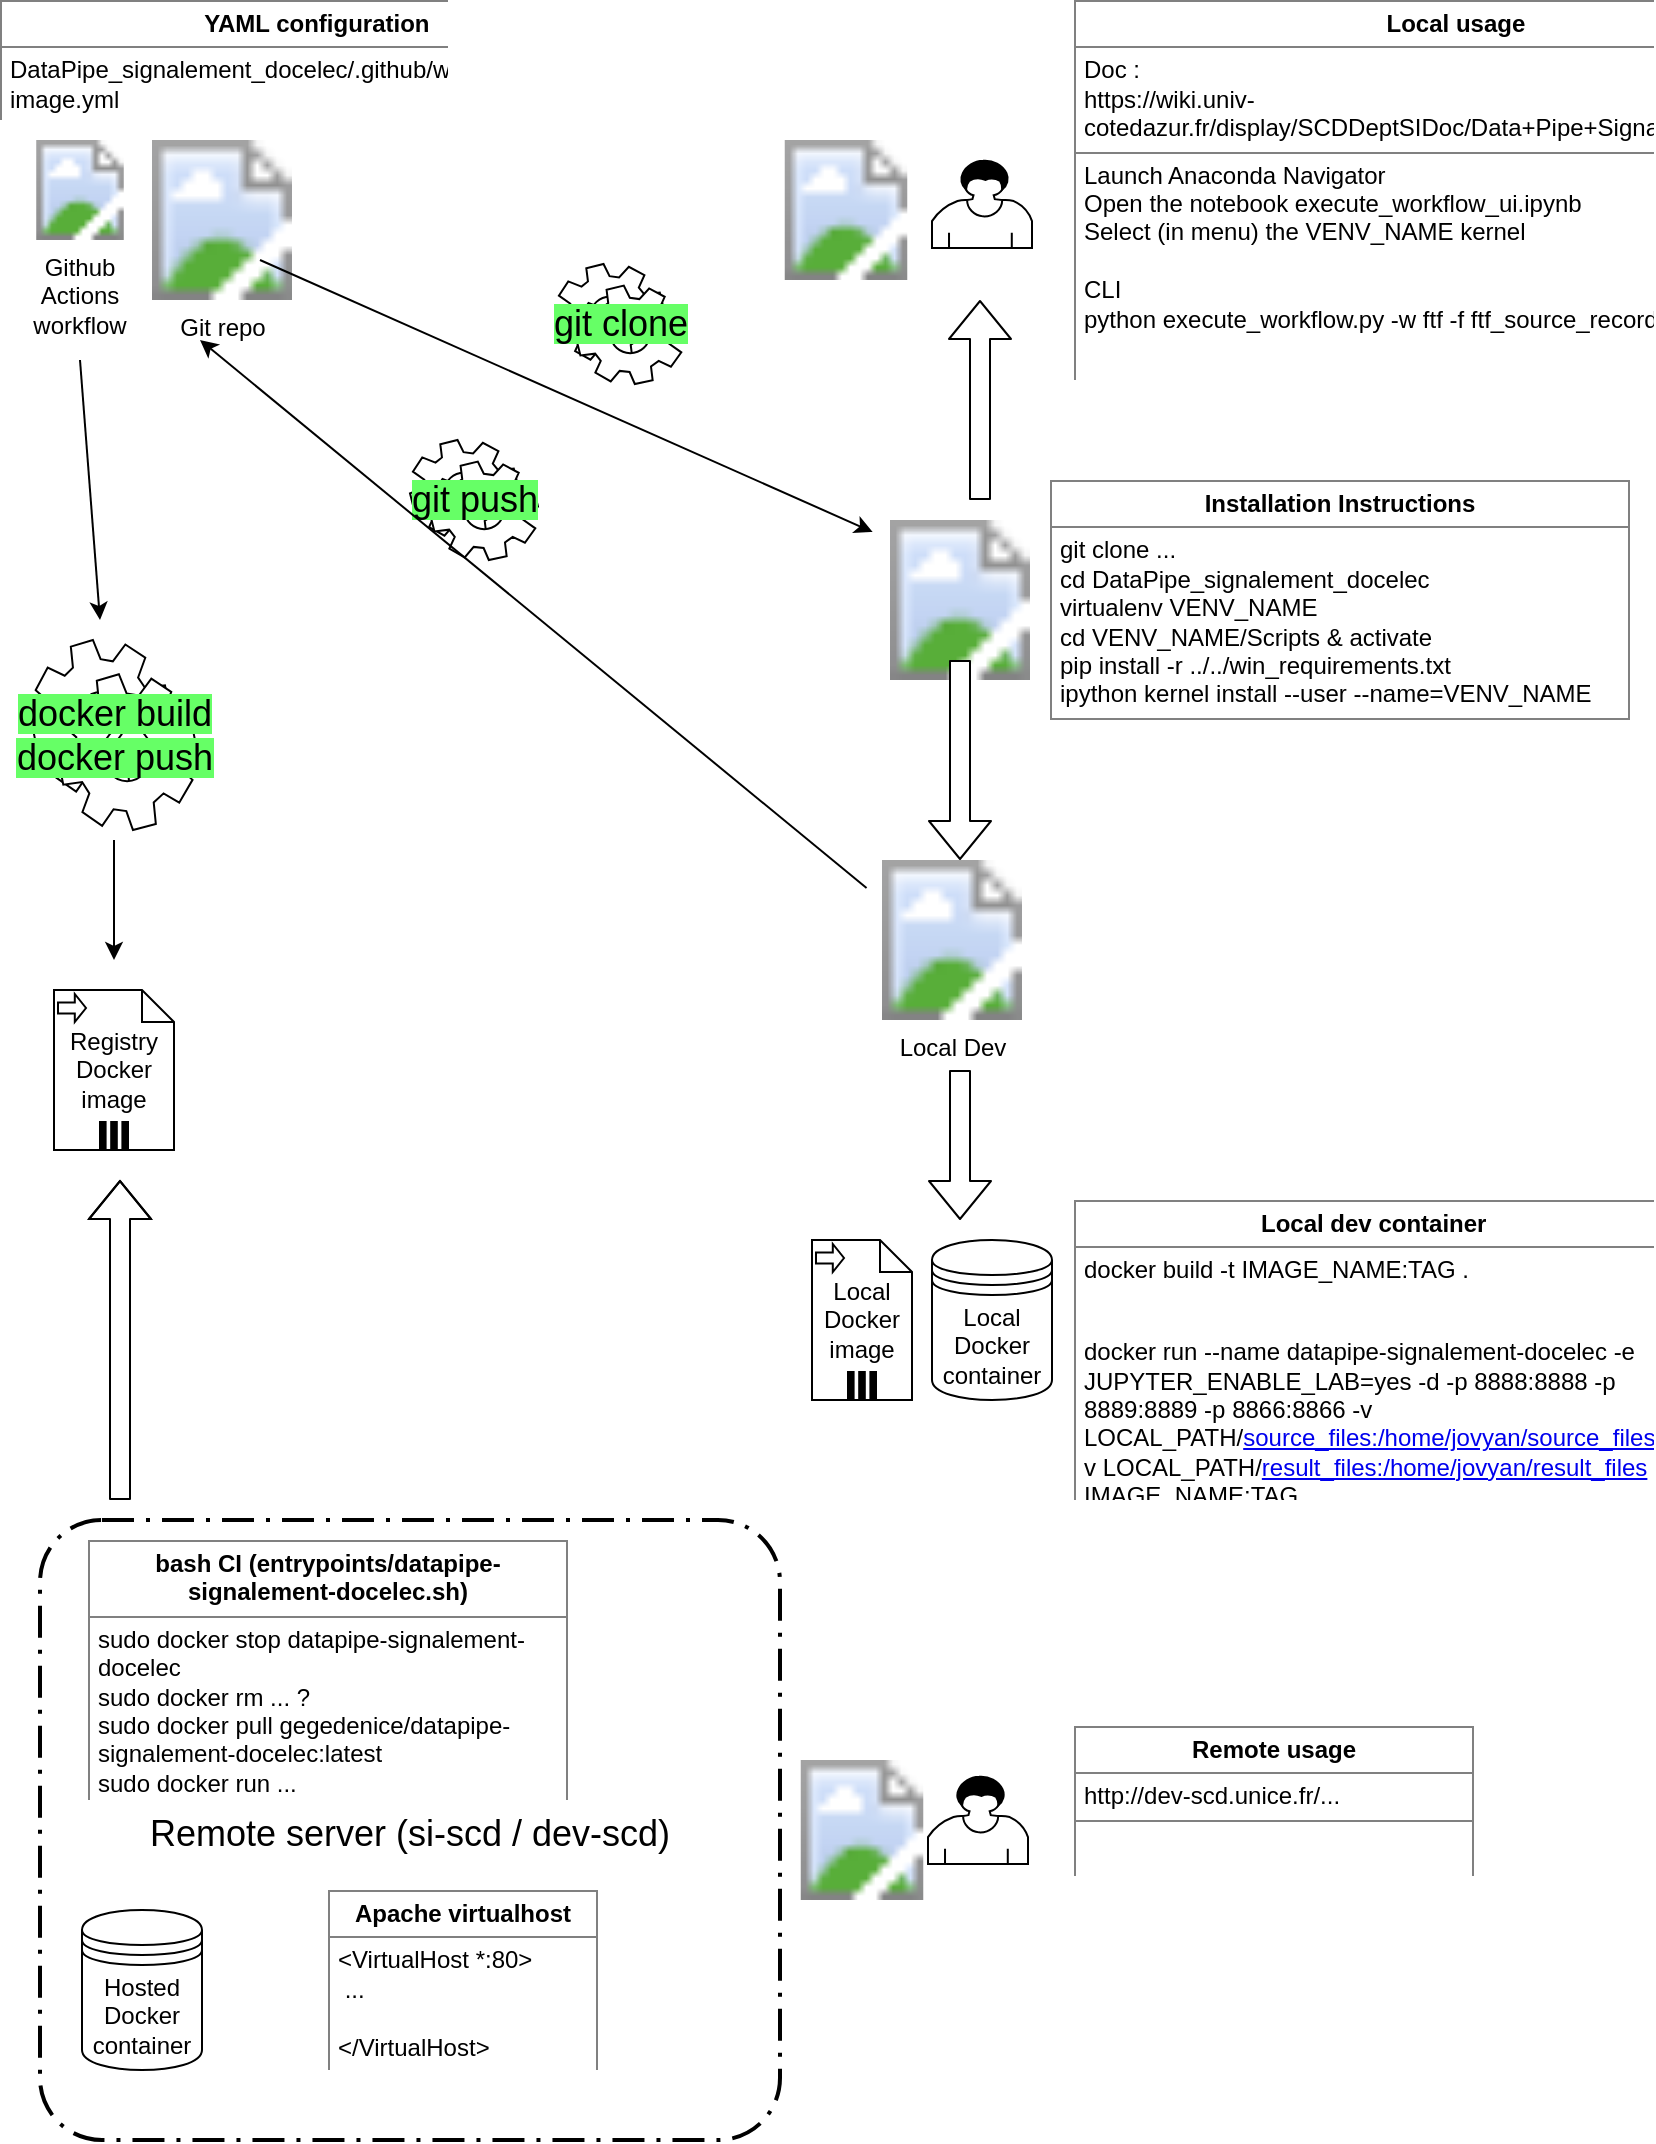 <mxGraphModel dx="1164" dy="747" grid="1" gridSize="10" guides="1" tooltips="1" connect="1" arrows="1" fold="1" page="1" pageScale="1" pageWidth="827" pageHeight="1169" background="#ffffff"><root><mxCell id="0"/><mxCell id="1" parent="0"/><mxCell id="29" value="&lt;table style=&quot;width: 100% ; height: 100% ; border-collapse: collapse&quot; width=&quot;100%&quot; cellpadding=&quot;4&quot; border=&quot;1&quot;&gt;&lt;tbody&gt;&lt;tr&gt;&lt;th align=&quot;center&quot;&gt;YAML configuration&lt;br&gt;&lt;/th&gt;&lt;/tr&gt;&lt;tr align=&quot;left&quot;&gt;&lt;td&gt;DataPipe_signalement_docelec/.github/wotkflows/docker-image.yml&lt;/td&gt;&lt;/tr&gt;&lt;tr align=&quot;left&quot;&gt;&lt;td&gt;&lt;br&gt;&lt;br&gt;&lt;/td&gt;&lt;/tr&gt;&lt;/tbody&gt;&lt;/table&gt;" style="text;html=1;strokeColor=none;fillColor=none;overflow=fill;whiteSpace=wrap;" parent="1" vertex="1"><mxGeometry y="10" width="224" height="60" as="geometry"/></mxCell><mxCell id="3" value="Git repo" style="image;html=1;labelBackgroundColor=#ffffff;image=https://raw.githubusercontent.com/jgraph/mxgraph/master/javascript/examples/grapheditor/www/stencils//clipart/Full_Folder_128x128.png" parent="1" vertex="1"><mxGeometry x="71" y="80" width="80" height="80" as="geometry"/></mxCell><mxCell id="5" value="&lt;table style=&quot;width: 100% ; height: 100% ; border-collapse: collapse&quot; width=&quot;100%&quot; cellpadding=&quot;4&quot; border=&quot;1&quot;&gt;&lt;tbody&gt;&lt;tr&gt;&lt;th align=&quot;center&quot;&gt;Installation Instructions&lt;br&gt;&lt;/th&gt;&lt;/tr&gt;&lt;tr align=&quot;left&quot;&gt;&lt;td&gt;git clone ...&lt;br&gt;cd DataPipe_signalement_docelec&lt;br&gt;virtualenv VENV_NAME&lt;br&gt;cd VENV_NAME/Scripts &amp;amp; activate&lt;br&gt;pip install -r ../../win_requirements.txt&lt;br&gt;&lt;div&gt;&lt;div&gt;&lt;span&gt;ipython kernel install --user --name=VENV_NAME&lt;/span&gt;&lt;/div&gt;&lt;/div&gt;&lt;/td&gt;&lt;/tr&gt;&lt;tr align=&quot;left&quot;&gt;&lt;td&gt;&lt;br&gt;&lt;br&gt;&lt;/td&gt;&lt;/tr&gt;&lt;/tbody&gt;&lt;/table&gt;" style="text;html=1;strokeColor=none;fillColor=none;overflow=fill;" parent="1" vertex="1"><mxGeometry x="525" y="250" width="290" height="120" as="geometry"/></mxCell><mxCell id="6" value="Local Dev" style="image;html=1;labelBackgroundColor=#ffffff;image=https://raw.githubusercontent.com/jgraph/mxgraph/master/javascript/examples/grapheditor/www/stencils//clipart/Gear_128x128.png" parent="1" vertex="1"><mxGeometry x="436" y="440" width="80" height="80" as="geometry"/></mxCell><mxCell id="8" value="&lt;table style=&quot;width: 100% ; height: 100% ; border-collapse: collapse&quot; width=&quot;100%&quot; cellpadding=&quot;4&quot; border=&quot;1&quot;&gt;&lt;tbody&gt;&lt;tr&gt;&lt;th align=&quot;center&quot;&gt;Local usage&lt;br&gt;&lt;/th&gt;&lt;/tr&gt;&lt;tr align=&quot;left&quot;&gt;&lt;td&gt;Doc : &lt;br&gt;&lt;div&gt;&lt;div&gt;&lt;span&gt;https://wiki.univ-cotedazur.fr/display/SCDDeptSIDoc/Data+Pipe+Signalement+docelec&lt;/span&gt;&lt;/div&gt;&lt;/div&gt;&lt;/td&gt;&lt;/tr&gt;&lt;tr align=&quot;left&quot;&gt;&lt;td&gt;Launch Anaconda Navigator &lt;br&gt;Open the notebook execute_workflow_ui.ipynb&lt;br&gt;Select (in menu) the VENV_NAME kernel&lt;br&gt;&lt;br&gt;CLI&lt;br&gt;python execute_workflow.py -w ftf -f ftf_source_records.csv&lt;br&gt;&lt;br&gt;&lt;table&gt;&lt;tbody&gt;&lt;tr align=&quot;left&quot;&gt;&lt;td&gt;&lt;br&gt;&lt;/td&gt;&lt;/tr&gt;&lt;/tbody&gt;&lt;/table&gt;&lt;/td&gt;&lt;/tr&gt;&lt;/tbody&gt;&lt;/table&gt;" style="text;html=1;strokeColor=none;fillColor=none;overflow=fill;whiteSpace=wrap;" parent="1" vertex="1"><mxGeometry x="537" y="10" width="290" height="190" as="geometry"/></mxCell><mxCell id="14" value="" style="image;html=1;labelBackgroundColor=#ffffff;image=https://raw.githubusercontent.com/jgraph/mxgraph/master/javascript/examples/grapheditor/www/stencils//clipart/Monitor_Tower_128x128.png" parent="1" vertex="1"><mxGeometry x="440" y="270" width="80" height="80" as="geometry"/></mxCell><mxCell id="19" value="" style="shape=mxgraph.bpmn.user_task;html=1;" parent="1" vertex="1"><mxGeometry x="466" y="90" width="50" height="44" as="geometry"/></mxCell><mxCell id="23" value="Github Actions workflow" style="image;html=1;labelBackgroundColor=#ffffff;image=https://raw.githubusercontent.com/jgraph/mxgraph/master/javascript/examples/grapheditor/www/stencils//clipart/Gear_128x128.png;whiteSpace=wrap;" parent="1" vertex="1"><mxGeometry x="10" y="80" width="60" height="50" as="geometry"/></mxCell><mxCell id="24" value="Local Docker container" style="shape=datastore;whiteSpace=wrap;html=1;" parent="1" vertex="1"><mxGeometry x="466" y="630" width="60" height="80" as="geometry"/></mxCell><mxCell id="25" value="Local Docker image" style="shape=note;whiteSpace=wrap;size=16;html=1;" parent="1" vertex="1"><mxGeometry x="406" y="630" width="50" height="80" as="geometry"/></mxCell><mxCell id="26" value="" style="html=1;shape=singleArrow;arrowWidth=0.4;arrowSize=0.4;" parent="25" vertex="1"><mxGeometry width="14" height="14" relative="1" as="geometry"><mxPoint x="2" y="2" as="offset"/></mxGeometry></mxCell><mxCell id="27" value="" style="html=1;whiteSpace=wrap;shape=parallelMarker;" parent="25" vertex="1"><mxGeometry x="0.5" y="1" width="14" height="14" relative="1" as="geometry"><mxPoint x="-7" y="-14" as="offset"/></mxGeometry></mxCell><mxCell id="28" value="&lt;table style=&quot;width: 100% ; height: 100% ; border-collapse: collapse&quot; width=&quot;100%&quot; cellpadding=&quot;4&quot; border=&quot;1&quot;&gt;&lt;tbody&gt;&lt;tr&gt;&lt;th align=&quot;center&quot;&gt;Local dev container&lt;br&gt;&lt;/th&gt;&lt;/tr&gt;&lt;tr align=&quot;left&quot;&gt;&lt;td&gt;&lt;span&gt;docker build -t IMAGE_NAME:TAG .&lt;br&gt;&lt;/span&gt;&lt;br&gt;&lt;p&gt;docker run --name datapipe-signalement-docelec&amp;nbsp;&lt;span&gt;-e JUPYTER_ENABLE_LAB=yes&amp;nbsp;&lt;/span&gt;-d -p 8888:8888 -p 8889:8889 -p 8866:8866 -v LOCAL_PATH/&lt;a href=&quot;http://source_files/source_files&quot; target=&quot;_blank&quot;&gt;source_files:/home/jovyan/source_files&lt;/a&gt;-v LOCAL_PATH/&lt;a href=&quot;http://result_files/result_files%20jupyter-voila&quot; target=&quot;_blank&quot;&gt;result_files:/home/jovyan/result_files &lt;/a&gt;IMAGE_NAME:TAG&lt;/p&gt;&lt;p&gt;&lt;br&gt;&lt;br&gt;&lt;/p&gt;&lt;/td&gt;&lt;/tr&gt;&lt;tr align=&quot;left&quot;&gt;&lt;td&gt;&lt;br&gt;&lt;br&gt;&lt;/td&gt;&lt;/tr&gt;&lt;/tbody&gt;&lt;/table&gt;" style="text;html=1;strokeColor=none;fillColor=none;overflow=fill;whiteSpace=wrap;" parent="1" vertex="1"><mxGeometry x="537" y="610" width="290" height="150" as="geometry"/></mxCell><mxCell id="31" value="Registry Docker image" style="shape=note;whiteSpace=wrap;size=16;html=1;" parent="1" vertex="1"><mxGeometry x="27" y="505" width="60" height="80" as="geometry"/></mxCell><mxCell id="32" value="" style="html=1;shape=singleArrow;arrowWidth=0.4;arrowSize=0.4;" parent="31" vertex="1"><mxGeometry width="14" height="14" relative="1" as="geometry"><mxPoint x="2" y="2" as="offset"/></mxGeometry></mxCell><mxCell id="33" value="" style="html=1;whiteSpace=wrap;shape=parallelMarker;" parent="31" vertex="1"><mxGeometry x="0.5" y="1" width="14" height="14" relative="1" as="geometry"><mxPoint x="-7" y="-14" as="offset"/></mxGeometry></mxCell><mxCell id="44" value="Remote server (si-scd / dev-scd)" style="rounded=1;arcSize=10;dashed=1;strokeColor=#000000;fillColor=none;gradientColor=none;dashPattern=8 3 1 3;strokeWidth=2;fontSize=18;" parent="1" vertex="1"><mxGeometry x="20" y="770" width="370" height="310" as="geometry"/></mxCell><mxCell id="45" value="&lt;table style=&quot;width: 100% ; height: 100% ; border-collapse: collapse&quot; width=&quot;100%&quot; cellpadding=&quot;4&quot; border=&quot;1&quot;&gt;&lt;tbody&gt;&lt;tr&gt;&lt;th align=&quot;center&quot;&gt;bash CI (entrypoints/datapipe-signalement-docelec.sh)&lt;br&gt;&lt;/th&gt;&lt;/tr&gt;&lt;tr align=&quot;left&quot;&gt;&lt;td&gt;sudo docker stop datapipe-signalement-docelec&lt;br&gt;sudo docker rm ... ?&lt;br&gt;sudo docker pull gegedenice/datapipe-signalement-docelec:latest&lt;br&gt;sudo docker run ...&lt;br&gt;&lt;br&gt;&lt;/td&gt;&lt;/tr&gt;&lt;tr align=&quot;left&quot;&gt;&lt;td&gt;&lt;br&gt;&lt;br&gt;&lt;/td&gt;&lt;/tr&gt;&lt;/tbody&gt;&lt;/table&gt;" style="text;html=1;strokeColor=none;fillColor=none;overflow=fill;whiteSpace=wrap;" parent="1" vertex="1"><mxGeometry x="44" y="780" width="240" height="130" as="geometry"/></mxCell><mxCell id="46" value="Hosted Docker container" style="shape=datastore;whiteSpace=wrap;html=1;" parent="1" vertex="1"><mxGeometry x="41" y="965" width="60" height="80" as="geometry"/></mxCell><mxCell id="47" value="&lt;table style=&quot;width: 100% ; height: 100% ; border-collapse: collapse&quot; width=&quot;100%&quot; cellpadding=&quot;4&quot; border=&quot;1&quot;&gt;&lt;tbody&gt;&lt;tr&gt;&lt;th align=&quot;center&quot;&gt;Apache virtualhost&lt;br&gt;&lt;/th&gt;&lt;/tr&gt;&lt;tr align=&quot;left&quot;&gt;&lt;td&gt;&lt;span&gt;&amp;lt;VirtualHost *:80&amp;gt;&lt;br&gt;&amp;nbsp;...&lt;br&gt;&lt;/span&gt;&lt;br&gt;&lt;span&gt;&lt;span&gt;&amp;lt;/VirtualHost&amp;gt;&lt;/span&gt;&lt;/span&gt;&lt;/td&gt;&lt;/tr&gt;&lt;tr align=&quot;left&quot;&gt;&lt;td&gt;&lt;br&gt;&lt;br&gt;&lt;/td&gt;&lt;/tr&gt;&lt;/tbody&gt;&lt;/table&gt;" style="text;html=1;strokeColor=none;fillColor=none;overflow=fill;whiteSpace=wrap;" parent="1" vertex="1"><mxGeometry x="164" y="955" width="135" height="90" as="geometry"/></mxCell><mxCell id="51" value="&lt;span style=&quot;background-color: rgb(102 , 255 , 102)&quot;&gt;git push&lt;/span&gt;" style="shape=mxgraph.bpmn.service_task;html=1;fontSize=18;" parent="1" vertex="1"><mxGeometry x="205" y="230" width="64" height="60" as="geometry"/></mxCell><mxCell id="53" value="&lt;div&gt;&lt;span style=&quot;background-color: rgb(102 , 255 , 102)&quot;&gt;docker build&lt;/span&gt;&lt;/div&gt;&lt;div&gt;&lt;span style=&quot;background-color: rgb(102 , 255 , 102)&quot;&gt;docker push&lt;br&gt;&lt;/span&gt;&lt;/div&gt;&lt;div&gt;&lt;span style=&quot;background-color: rgb(102 , 255 , 102)&quot;&gt;&lt;/span&gt;&lt;/div&gt;" style="shape=mxgraph.bpmn.service_task;html=1;fontSize=18;" parent="1" vertex="1"><mxGeometry x="16" y="330" width="82" height="95" as="geometry"/></mxCell><mxCell id="54" value="" style="shape=mxgraph.bpmn.user_task;html=1;" parent="1" vertex="1"><mxGeometry x="464" y="898" width="50" height="44" as="geometry"/></mxCell><mxCell id="55" value="&lt;table style=&quot;width: 100% ; height: 100% ; border-collapse: collapse&quot; width=&quot;100%&quot; cellpadding=&quot;4&quot; border=&quot;1&quot;&gt;&lt;tbody&gt;&lt;tr&gt;&lt;th align=&quot;center&quot;&gt;Remote usage&lt;br&gt;&lt;/th&gt;&lt;/tr&gt;&lt;tr align=&quot;left&quot;&gt;&lt;td&gt;http://dev-scd.unice.fr/...&lt;/td&gt;&lt;/tr&gt;&lt;tr align=&quot;left&quot;&gt;&lt;td&gt;&lt;br&gt;&lt;br&gt;&lt;table&gt;&lt;tbody&gt;&lt;tr align=&quot;left&quot;&gt;&lt;td&gt;&lt;br&gt;&lt;/td&gt;&lt;/tr&gt;&lt;/tbody&gt;&lt;/table&gt;&lt;/td&gt;&lt;/tr&gt;&lt;/tbody&gt;&lt;/table&gt;" style="text;html=1;strokeColor=none;fillColor=none;overflow=fill;whiteSpace=wrap;" parent="1" vertex="1"><mxGeometry x="537" y="873" width="200" height="75" as="geometry"/></mxCell><mxCell id="57" value="" style="image;html=1;labelBackgroundColor=#ffffff;image=https://raw.githubusercontent.com/jgraph/mxgraph/master/javascript/examples/grapheditor/www/stencils//clipart/iMac_128x128.png;fontSize=18;" parent="1" vertex="1"><mxGeometry x="398" y="890" width="66" height="70" as="geometry"/></mxCell><mxCell id="58" value="" style="image;html=1;labelBackgroundColor=#ffffff;image=https://raw.githubusercontent.com/jgraph/mxgraph/master/javascript/examples/grapheditor/www/stencils//clipart/iMac_128x128.png;fontSize=18;" parent="1" vertex="1"><mxGeometry x="390" y="80" width="66" height="70" as="geometry"/></mxCell><mxCell id="52" value="&lt;span style=&quot;background-color: rgb(102 , 255 , 102)&quot;&gt;git clone&lt;br&gt;&lt;/span&gt;" style="shape=mxgraph.bpmn.service_task;html=1;fontSize=18;" parent="1" vertex="1"><mxGeometry x="278" y="142" width="64" height="60" as="geometry"/></mxCell><mxCell id="62" value="" style="endArrow=classic;html=1;fontSize=18;exitX=-0.034;exitY=0.175;exitPerimeter=0;" parent="1" source="6" edge="1"><mxGeometry width="50" height="50" relative="1" as="geometry"><mxPoint x="420" y="290" as="sourcePoint"/><mxPoint x="100" y="180" as="targetPoint"/></mxGeometry></mxCell><mxCell id="63" value="" style="endArrow=classic;html=1;fontSize=18;entryX=-0.046;entryY=0.075;entryPerimeter=0;" parent="1" target="14" edge="1"><mxGeometry width="50" height="50" relative="1" as="geometry"><mxPoint x="130" y="140" as="sourcePoint"/><mxPoint x="354" y="230" as="targetPoint"/></mxGeometry></mxCell><mxCell id="66" value="" style="shape=flexArrow;endArrow=classic;html=1;fillColor=#ffffff;fontSize=18;" parent="1" edge="1"><mxGeometry width="50" height="50" relative="1" as="geometry"><mxPoint x="490" y="260" as="sourcePoint"/><mxPoint x="490" y="160" as="targetPoint"/></mxGeometry></mxCell><mxCell id="67" value="" style="shape=flexArrow;endArrow=classic;html=1;fillColor=#ffffff;fontSize=18;" parent="1" edge="1"><mxGeometry width="50" height="50" relative="1" as="geometry"><mxPoint x="480" y="340" as="sourcePoint"/><mxPoint x="480" y="440" as="targetPoint"/></mxGeometry></mxCell><mxCell id="68" value="" style="shape=flexArrow;endArrow=classic;html=1;fillColor=#ffffff;fontSize=18;" parent="1" edge="1"><mxGeometry width="50" height="50" relative="1" as="geometry"><mxPoint x="60" y="760" as="sourcePoint"/><mxPoint x="60" y="600" as="targetPoint"/><Array as="points"><mxPoint x="60" y="670"/></Array></mxGeometry></mxCell><mxCell id="69" value="" style="endArrow=classic;html=1;fontSize=18;" parent="1" edge="1"><mxGeometry width="50" height="50" relative="1" as="geometry"><mxPoint x="40" y="190" as="sourcePoint"/><mxPoint x="50" y="320" as="targetPoint"/></mxGeometry></mxCell><mxCell id="70" value="" style="endArrow=classic;html=1;fontSize=18;" parent="1" edge="1"><mxGeometry width="50" height="50" relative="1" as="geometry"><mxPoint x="57" y="430" as="sourcePoint"/><mxPoint x="57" y="490" as="targetPoint"/></mxGeometry></mxCell><mxCell id="72" value="" style="shape=flexArrow;endArrow=classic;html=1;fillColor=#ffffff;fontSize=18;" parent="1" edge="1"><mxGeometry width="50" height="50" relative="1" as="geometry"><mxPoint x="480" y="545" as="sourcePoint"/><mxPoint x="480" y="620" as="targetPoint"/></mxGeometry></mxCell></root></mxGraphModel>